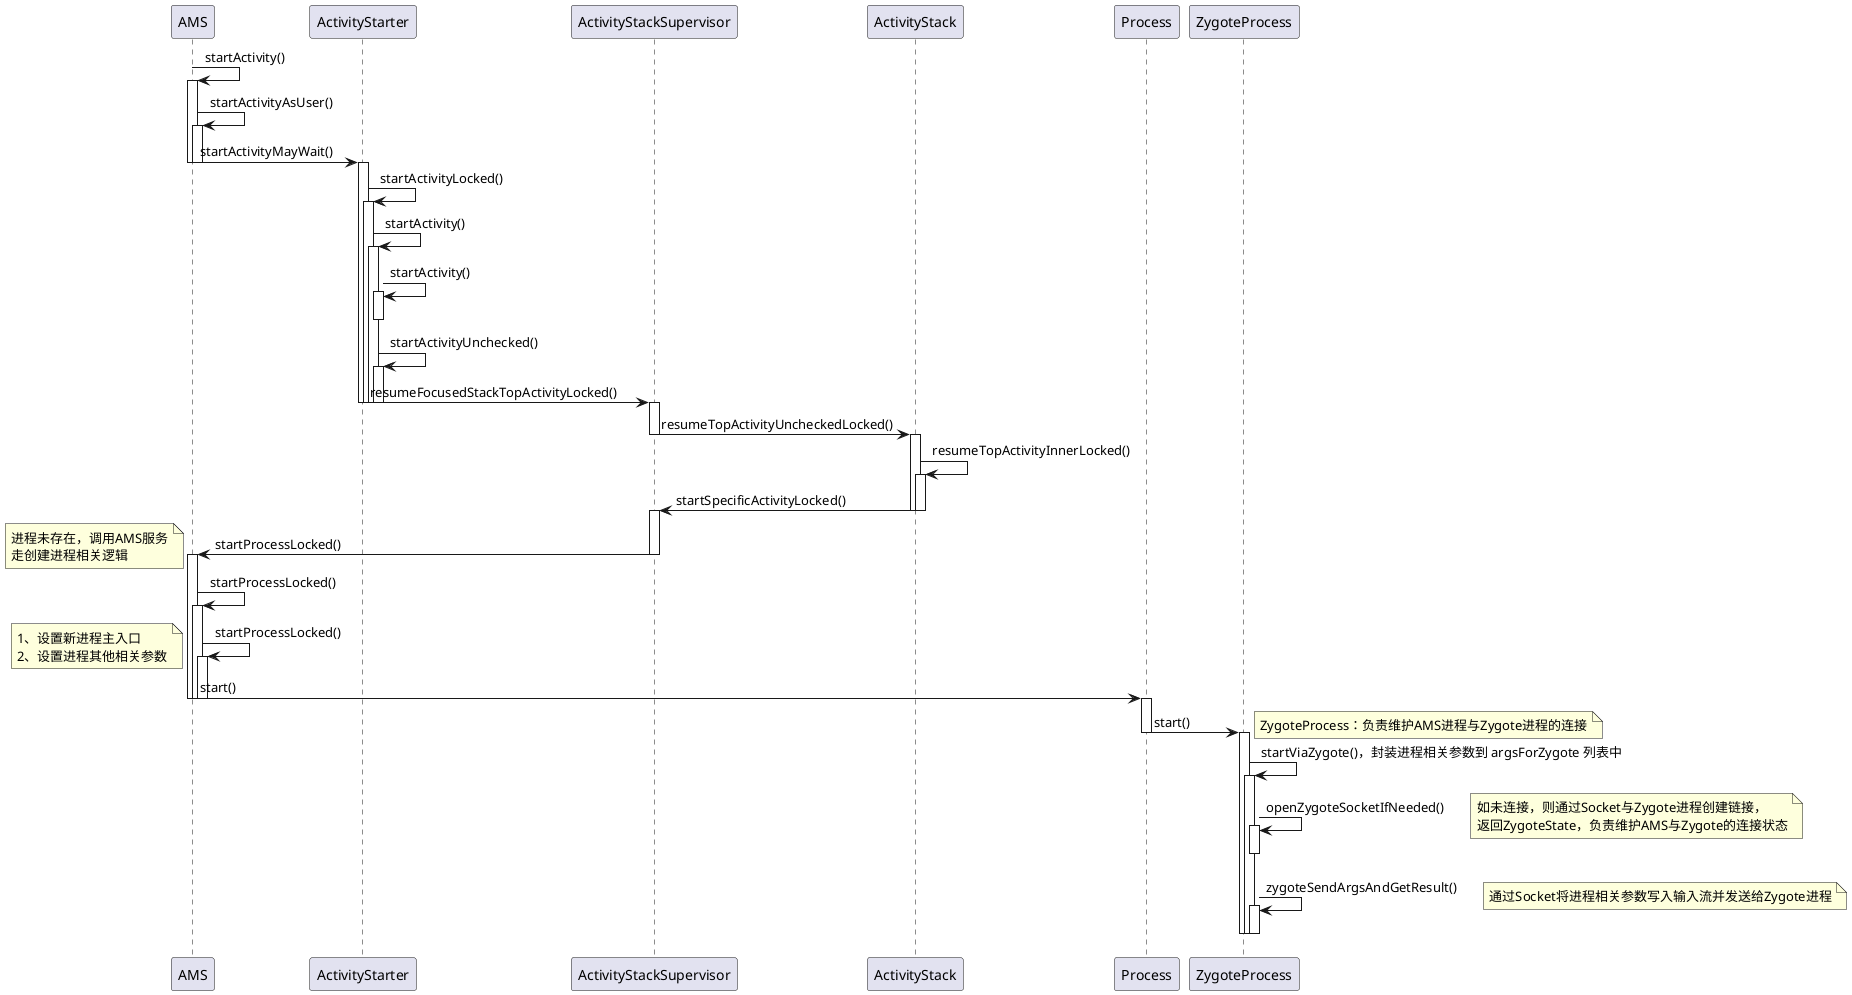 @startuml
'https://plantuml.com/sequence-diagram
'AMS向Zygote发送创建应用进程请求

participant AMS
participant ActivityStarter
participant ActivityStackSupervisor
participant ActivityStack
participant Process
participant ZygoteProcess

AMS -> AMS: startActivity()
activate AMS
AMS -> AMS: startActivityAsUser()
activate AMS
AMS -> ActivityStarter: startActivityMayWait()
deactivate AMS
deactivate AMS

activate ActivityStarter
ActivityStarter -> ActivityStarter: startActivityLocked()
activate ActivityStarter
ActivityStarter -> ActivityStarter: startActivity()
activate ActivityStarter
ActivityStarter -> ActivityStarter: startActivity()
activate ActivityStarter
deactivate ActivityStarter
ActivityStarter -> ActivityStarter: startActivityUnchecked()
activate ActivityStarter
ActivityStarter -> ActivityStackSupervisor: resumeFocusedStackTopActivityLocked()
deactivate ActivityStarter
deactivate ActivityStarter
deactivate ActivityStarter
deactivate ActivityStarter

activate ActivityStackSupervisor
ActivityStackSupervisor -> ActivityStack: resumeTopActivityUncheckedLocked()
deactivate ActivityStackSupervisor

activate ActivityStack
ActivityStack -> ActivityStack: resumeTopActivityInnerLocked()
activate ActivityStack
ActivityStack -> ActivityStackSupervisor: startSpecificActivityLocked()
deactivate ActivityStack
deactivate ActivityStack

activate ActivityStackSupervisor
ActivityStackSupervisor -> AMS: startProcessLocked()
note left
    进程未存在，调用AMS服务
    走创建进程相关逻辑
end note
deactivate ActivityStackSupervisor

'AMS服务，请求 Zygote 创建用户进程流程
activate AMS
AMS -> AMS: startProcessLocked()
activate AMS
AMS -> AMS: startProcessLocked()
activate AMS
note left
    1、设置新进程主入口
    2、设置进程其他相关参数
end note
AMS -> Process: start()
deactivate AMS
deactivate AMS
deactivate AMS

activate Process
Process -> ZygoteProcess: start()
note right
    ZygoteProcess：负责维护AMS进程与Zygote进程的连接
end note
deactivate Process

activate ZygoteProcess
ZygoteProcess -> ZygoteProcess: startViaZygote()，封装进程相关参数到 argsForZygote 列表中
activate ZygoteProcess
ZygoteProcess -> ZygoteProcess: openZygoteSocketIfNeeded()
note right
    如未连接，则通过Socket与Zygote进程创建链接，
    返回ZygoteState，负责维护AMS与Zygote的连接状态
end note
activate ZygoteProcess
deactivate ZygoteProcess

ZygoteProcess -> ZygoteProcess: zygoteSendArgsAndGetResult()
note right
    通过Socket将进程相关参数写入输入流并发送给Zygote进程
end note
activate ZygoteProcess
deactivate ZygoteProcess
deactivate ZygoteProcess
deactivate ZygoteProcess

@enduml